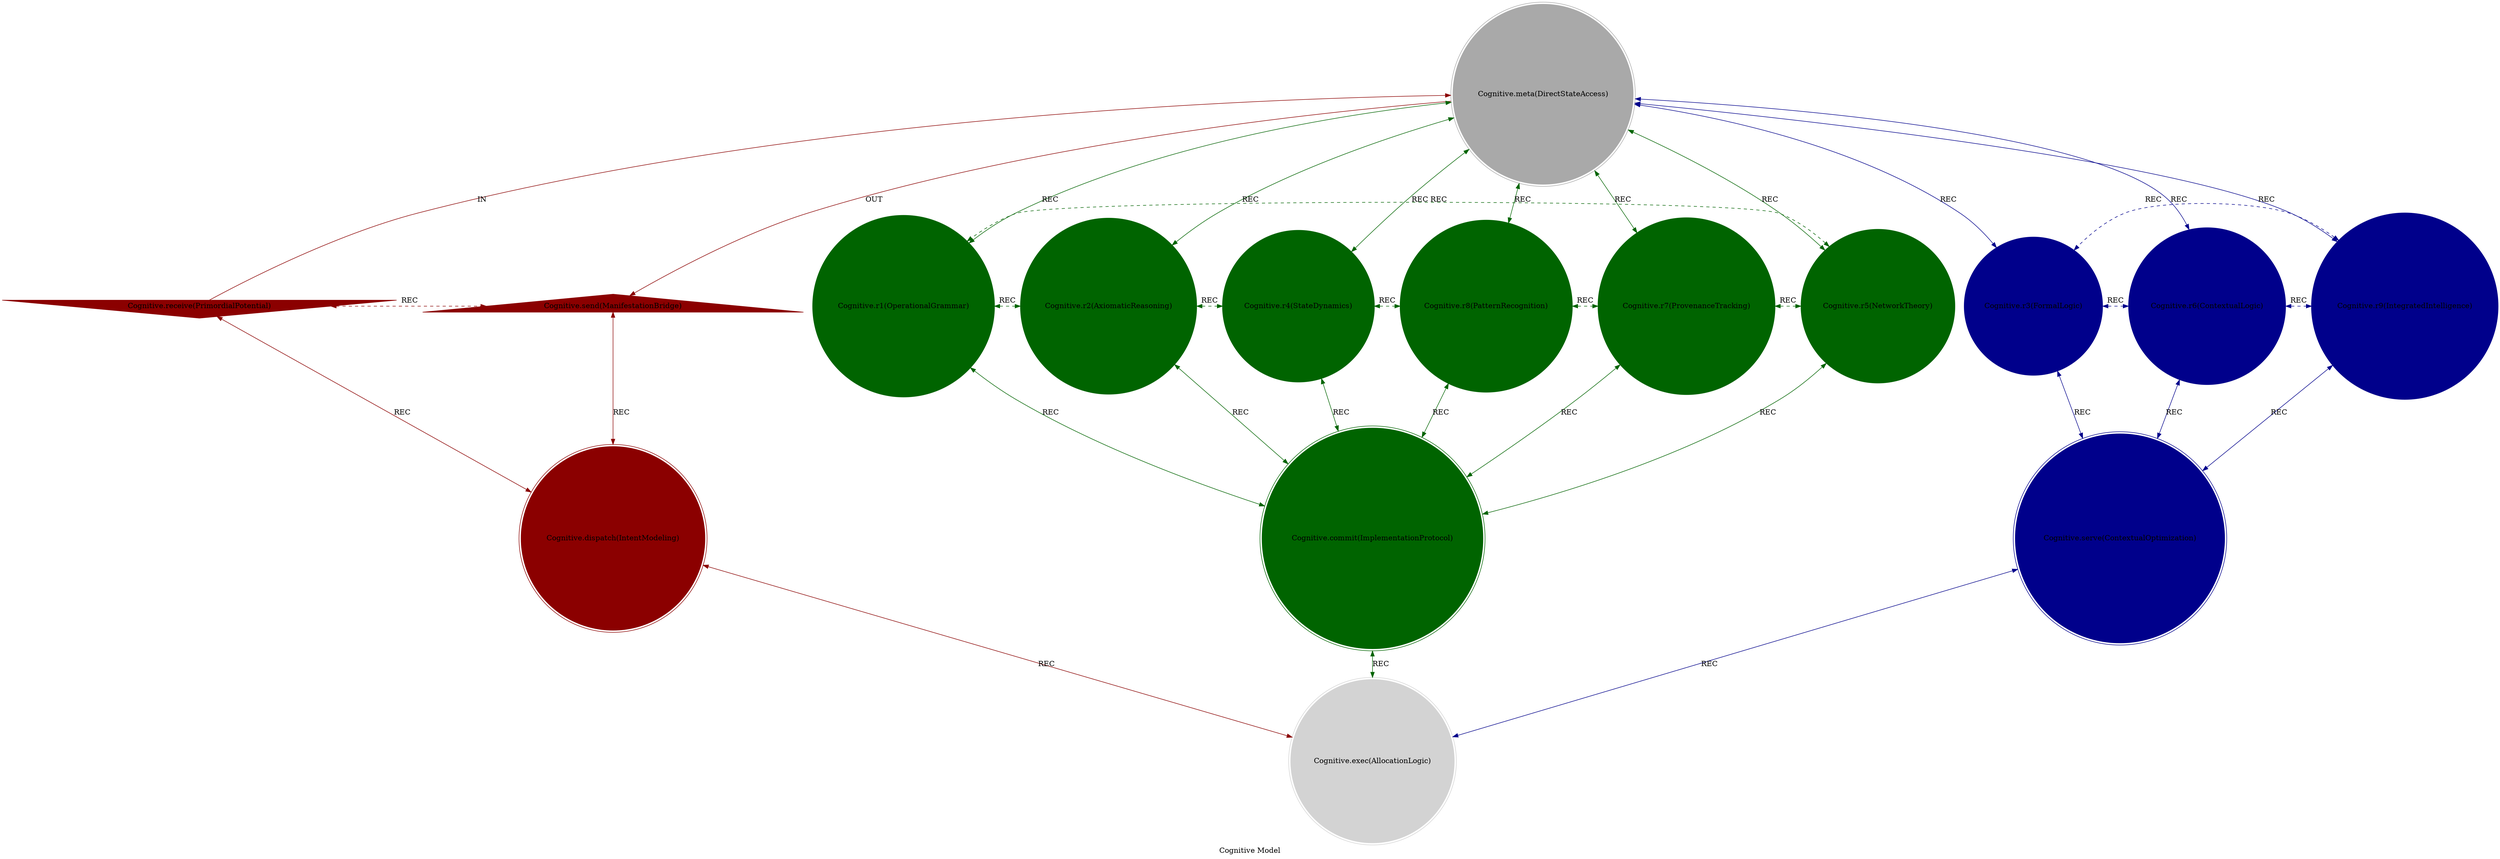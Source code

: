 strict digraph CognitiveModel {
    style = filled;
    color = lightgray;
    node [shape = circle; style = filled; color = lightgreen;];
    edge [color = darkgray;];
    label = "Cognitive Model";
    comment = "{{todo}}";
    
    spark_a_t [label = "Cognitive.receive(PrimordialPotential)";comment = "Potential: {{todo}}";shape = invtriangle;color = darkred;];
    spark_0_t [label = "Cognitive.meta(DirectStateAccess)";comment = "Abstract: The knowledge that comes from unmediated interaction with the source or system essence. Intuitive, direct understanding that bypasses standard processing.";shape = doublecircle;color = darkgray;];
    spark_b_t [label = "Cognitive.send(ManifestationBridge)";comment = "Manifest: {{todo}}";shape = triangle;color = darkred;];
    spark_1_t [label = "Cognitive.r1(OperationalGrammar)";comment = "Initiation: The knowledge of rules, procedures, and lawful action. How to operate within a system's constraints.";color = darkgreen;];
    spark_2_t [label = "Cognitive.r2(AxiomaticReasoning)";comment = "Response: The knowledge of first principles and fundamental nature. Understanding the core, non-negotiable axioms of a system.";color = darkgreen;];
    spark_4_t [label = "Cognitive.r4(StateDynamics)";comment = "Integration: The knowledge of internal state management, optimization, and purification. Tuning the system's internal conditions.";color = darkgreen;];
    spark_8_t [label = "Cognitive.r8(PatternRecognition)";comment = "Reflection: The knowledge of decoding symbols, extracting meaning from data, and interpreting complex signals.";color = darkgreen;];
    spark_7_t [label = "Cognitive.r7(ProvenanceTracking)";comment = "Consolidation: The knowledge of verifying provenance, assessing reliability, and tracing information to its origin.";color = darkgreen;];
    spark_5_t [label = "Cognitive.r5(NetworkTheory)";comment = "Propagation: The knowledge of relationships, lineages, networks, and causal chains. Mapping how things are linked.";color = darkgreen;];
    spark_3_t [label = "Cognitive.r3(FormalLogic)";comment = "Thesis: The knowledge of valid inference structures and deductive reasoning.";color = darkblue;];
    spark_6_t [label = "Cognitive.r6(ContextualLogic)";comment = "Antithesis: The knowledge of effective communication, persuasion, and adapting message to context. The logic of audience and impact.";color = darkblue;];
    spark_9_t [label = "Cognitive.r9(IntegratedIntelligence)";comment = "Synthesis: The synthesized knowledge that emerges from the dialogue between formal and contextual logic. Practical wisdom.";color = darkblue;];
    spark_c_t [label = "Cognitive.dispatch(IntentModeling)";comment = "Why-Who: The knowledge of purpose, goal-setting, and the foundational *why* that directs all action.";shape = doublecircle;color = darkred;];
    spark_d_t [label = "Cognitive.commit(ImplementationProtocol)";comment = "What-How: The knowledge of translating intention into effective practice. The *how* of implementation.";shape = doublecircle;color = darkgreen;];
    spark_e_t [label = "Cognitive.serve(ContextualOptimization)";comment = "When-Where: The knowledge of timing, placement, and situational relevance. Knowing *when* and *where* to apply which knowledge.";shape = doublecircle;color = darkblue;];
    spark_f_t [label = "Cognitive.exec(AllocationLogic)";comment = "Which-Closure: The knowledge of prioritization, resource allocation, and selection. Deciding *which* path to take.";shape = doublecircle;color = lightgray;];
    
    spark_a_t -> spark_0_t [label = "IN"; comment = "{{description}}"; color = darkred; constraint = false;];
    spark_0_t -> spark_b_t [label = "OUT"; comment = "{{description}}"; color = darkred;];
    spark_a_t -> spark_c_t [label = "REC"; comment = "{{description}}"; color = darkred; dir = both;];
    spark_b_t -> spark_c_t [label = "REC"; comment = "{{description}}"; color = darkred; dir = both;];
    spark_a_t -> spark_b_t [label = "REC"; comment = "{{description}}"; color = darkred; dir = both; style = dashed; constraint = false;];
    
    spark_0_t -> spark_1_t [label = "REC"; comment = "{{description}}"; color = darkgreen; dir = both;];
    spark_0_t -> spark_2_t [label = "REC"; comment = "{{description}}"; color = darkgreen; dir = both;];
    spark_0_t -> spark_4_t [label = "REC"; comment = "{{description}}"; color = darkgreen; dir = both;];
    spark_0_t -> spark_8_t [label = "REC"; comment = "{{description}}"; color = darkgreen; dir = both;];
    spark_0_t -> spark_7_t [label = "REC"; comment = "{{description}}"; color = darkgreen; dir = both;];
    spark_0_t -> spark_5_t [label = "REC"; comment = "{{description}}"; color = darkgreen; dir = both;];
    
    spark_1_t -> spark_2_t [label = "REC"; comment = "{{description}}"; color = darkgreen; dir = both; style = dashed; constraint = false;];
    spark_2_t -> spark_4_t [label = "REC"; comment = "{{description}}"; color = darkgreen; dir = both; style = dashed; constraint = false;];
    spark_4_t -> spark_8_t [label = "REC"; comment = "{{description}}"; color = darkgreen; dir = both; style = dashed; constraint = false;];
    spark_8_t -> spark_7_t [label = "REC"; comment = "{{description}}"; color = darkgreen; dir = both; style = dashed; constraint = false;];
    spark_7_t -> spark_5_t [label = "REC"; comment = "{{description}}"; color = darkgreen; dir = both; style = dashed; constraint = false;];
    spark_5_t -> spark_1_t [label = "REC"; comment = "{{description}}"; color = darkgreen; dir = both; style = dashed; constraint = false;];
    
    spark_1_t -> spark_d_t [label = "REC"; comment = "{{description}}"; color = darkgreen; dir = both;];
    spark_2_t -> spark_d_t [label = "REC"; comment = "{{description}}"; color = darkgreen; dir = both;];
    spark_4_t -> spark_d_t [label = "REC"; comment = "{{description}}"; color = darkgreen; dir = both;];
    spark_8_t -> spark_d_t [label = "REC"; comment = "{{description}}"; color = darkgreen; dir = both;];
    spark_7_t -> spark_d_t [label = "REC"; comment = "{{description}}"; color = darkgreen; dir = both;];
    spark_5_t -> spark_d_t [label = "REC"; comment = "{{description}}"; color = darkgreen; dir = both;];
    
    spark_0_t -> spark_3_t [label = "REC"; comment = "{{description}}"; color = darkblue; dir = both;];
    spark_0_t -> spark_6_t [label = "REC"; comment = "{{description}}"; color = darkblue; dir = both;];
    spark_0_t -> spark_9_t [label = "REC"; comment = "{{description}}"; color = darkblue; dir = both;];
    
    spark_3_t -> spark_e_t [label = "REC"; comment = "{{description}}"; color = darkblue; dir = both;];
    spark_6_t -> spark_e_t [label = "REC"; comment = "{{description}}"; color = darkblue; dir = both;];
    spark_9_t -> spark_e_t [label = "REC"; comment = "{{description}}"; color = darkblue; dir = both;];
    
    spark_3_t -> spark_6_t [label = "REC"; comment = "{{description}}"; color = darkblue; dir = both; style = dashed; constraint = false;];
    spark_6_t -> spark_9_t [label = "REC"; comment = "{{description}}"; color = darkblue; dir = both; style = dashed; constraint = false;];
    spark_9_t -> spark_3_t [label = "REC"; comment = "{{description}}"; color = darkblue; dir = both; style = dashed; constraint = false;];
    
    spark_c_t -> spark_f_t [label = "REC"; comment = "{{description}}"; color = darkred; dir = both;];
    spark_d_t -> spark_f_t [label = "REC"; comment = "{{description}}"; color = darkgreen; dir = both;];
    spark_e_t -> spark_f_t [label = "REC"; comment = "{{description}}"; color = darkblue; dir = both;];
}